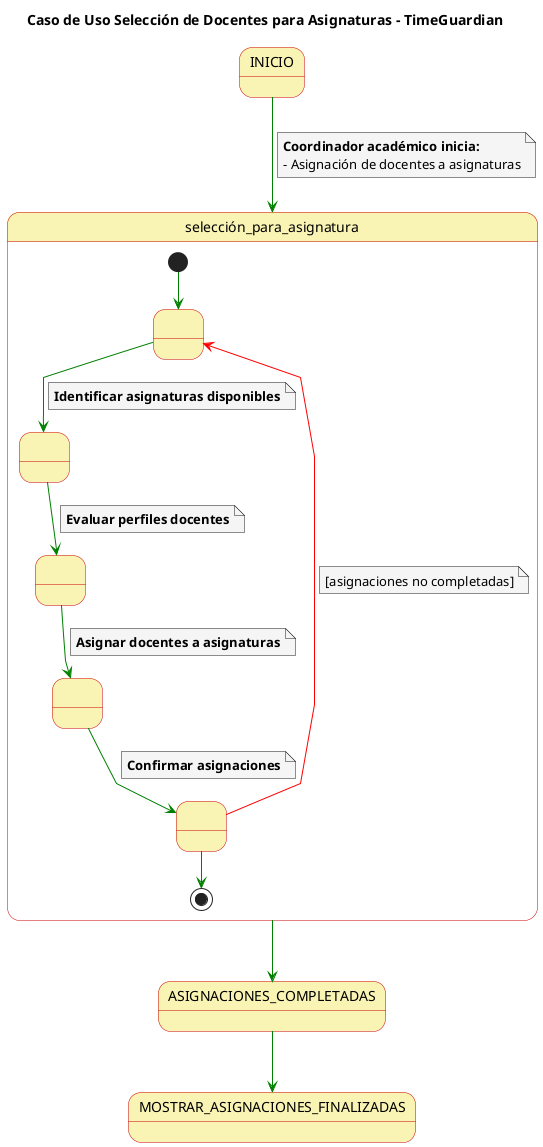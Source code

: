 @startuml

skinparam state {
  BackgroundColor #faf4b4
  BorderColor #c90000
}

skinparam note {
  BackgroundColor #f5f5f5
}

skinparam linetype polyline

title Caso de Uso Selección de Docentes para Asignaturas - TimeGuardian

INICIO -[#green]-> selección_para_asignatura 
note on link
  **Coordinador académico inicia:**
  - Asignación de docentes a asignaturas
end note

state selección_para_asignatura {
  state 1 as " "
  state 2 as " "
  state 3 as " "
  state 4 as " "
  state 5 as " "
  
  [*] -[#green]-> 1
  1 -[#green]-> 2
  note on link
      **Identificar asignaturas disponibles**
  end note
  2 -[#green]-> 3
  note on link
    **Evaluar perfiles docentes**
  end note
  3 -[#green]-> 4
  note on link
    **Asignar docentes a asignaturas**
  end note
  4 -[#green]-> 5
  note on link
    **Confirmar asignaciones**
  end note
  5 -[#red]-> 1
  note on link
    [asignaciones no completadas]
  end note
  5 -[#green]-> [*]
}

selección_para_asignatura -[#green]-> ASIGNACIONES_COMPLETADAS

ASIGNACIONES_COMPLETADAS -[#green]-> MOSTRAR_ASIGNACIONES_FINALIZADAS

@enduml



